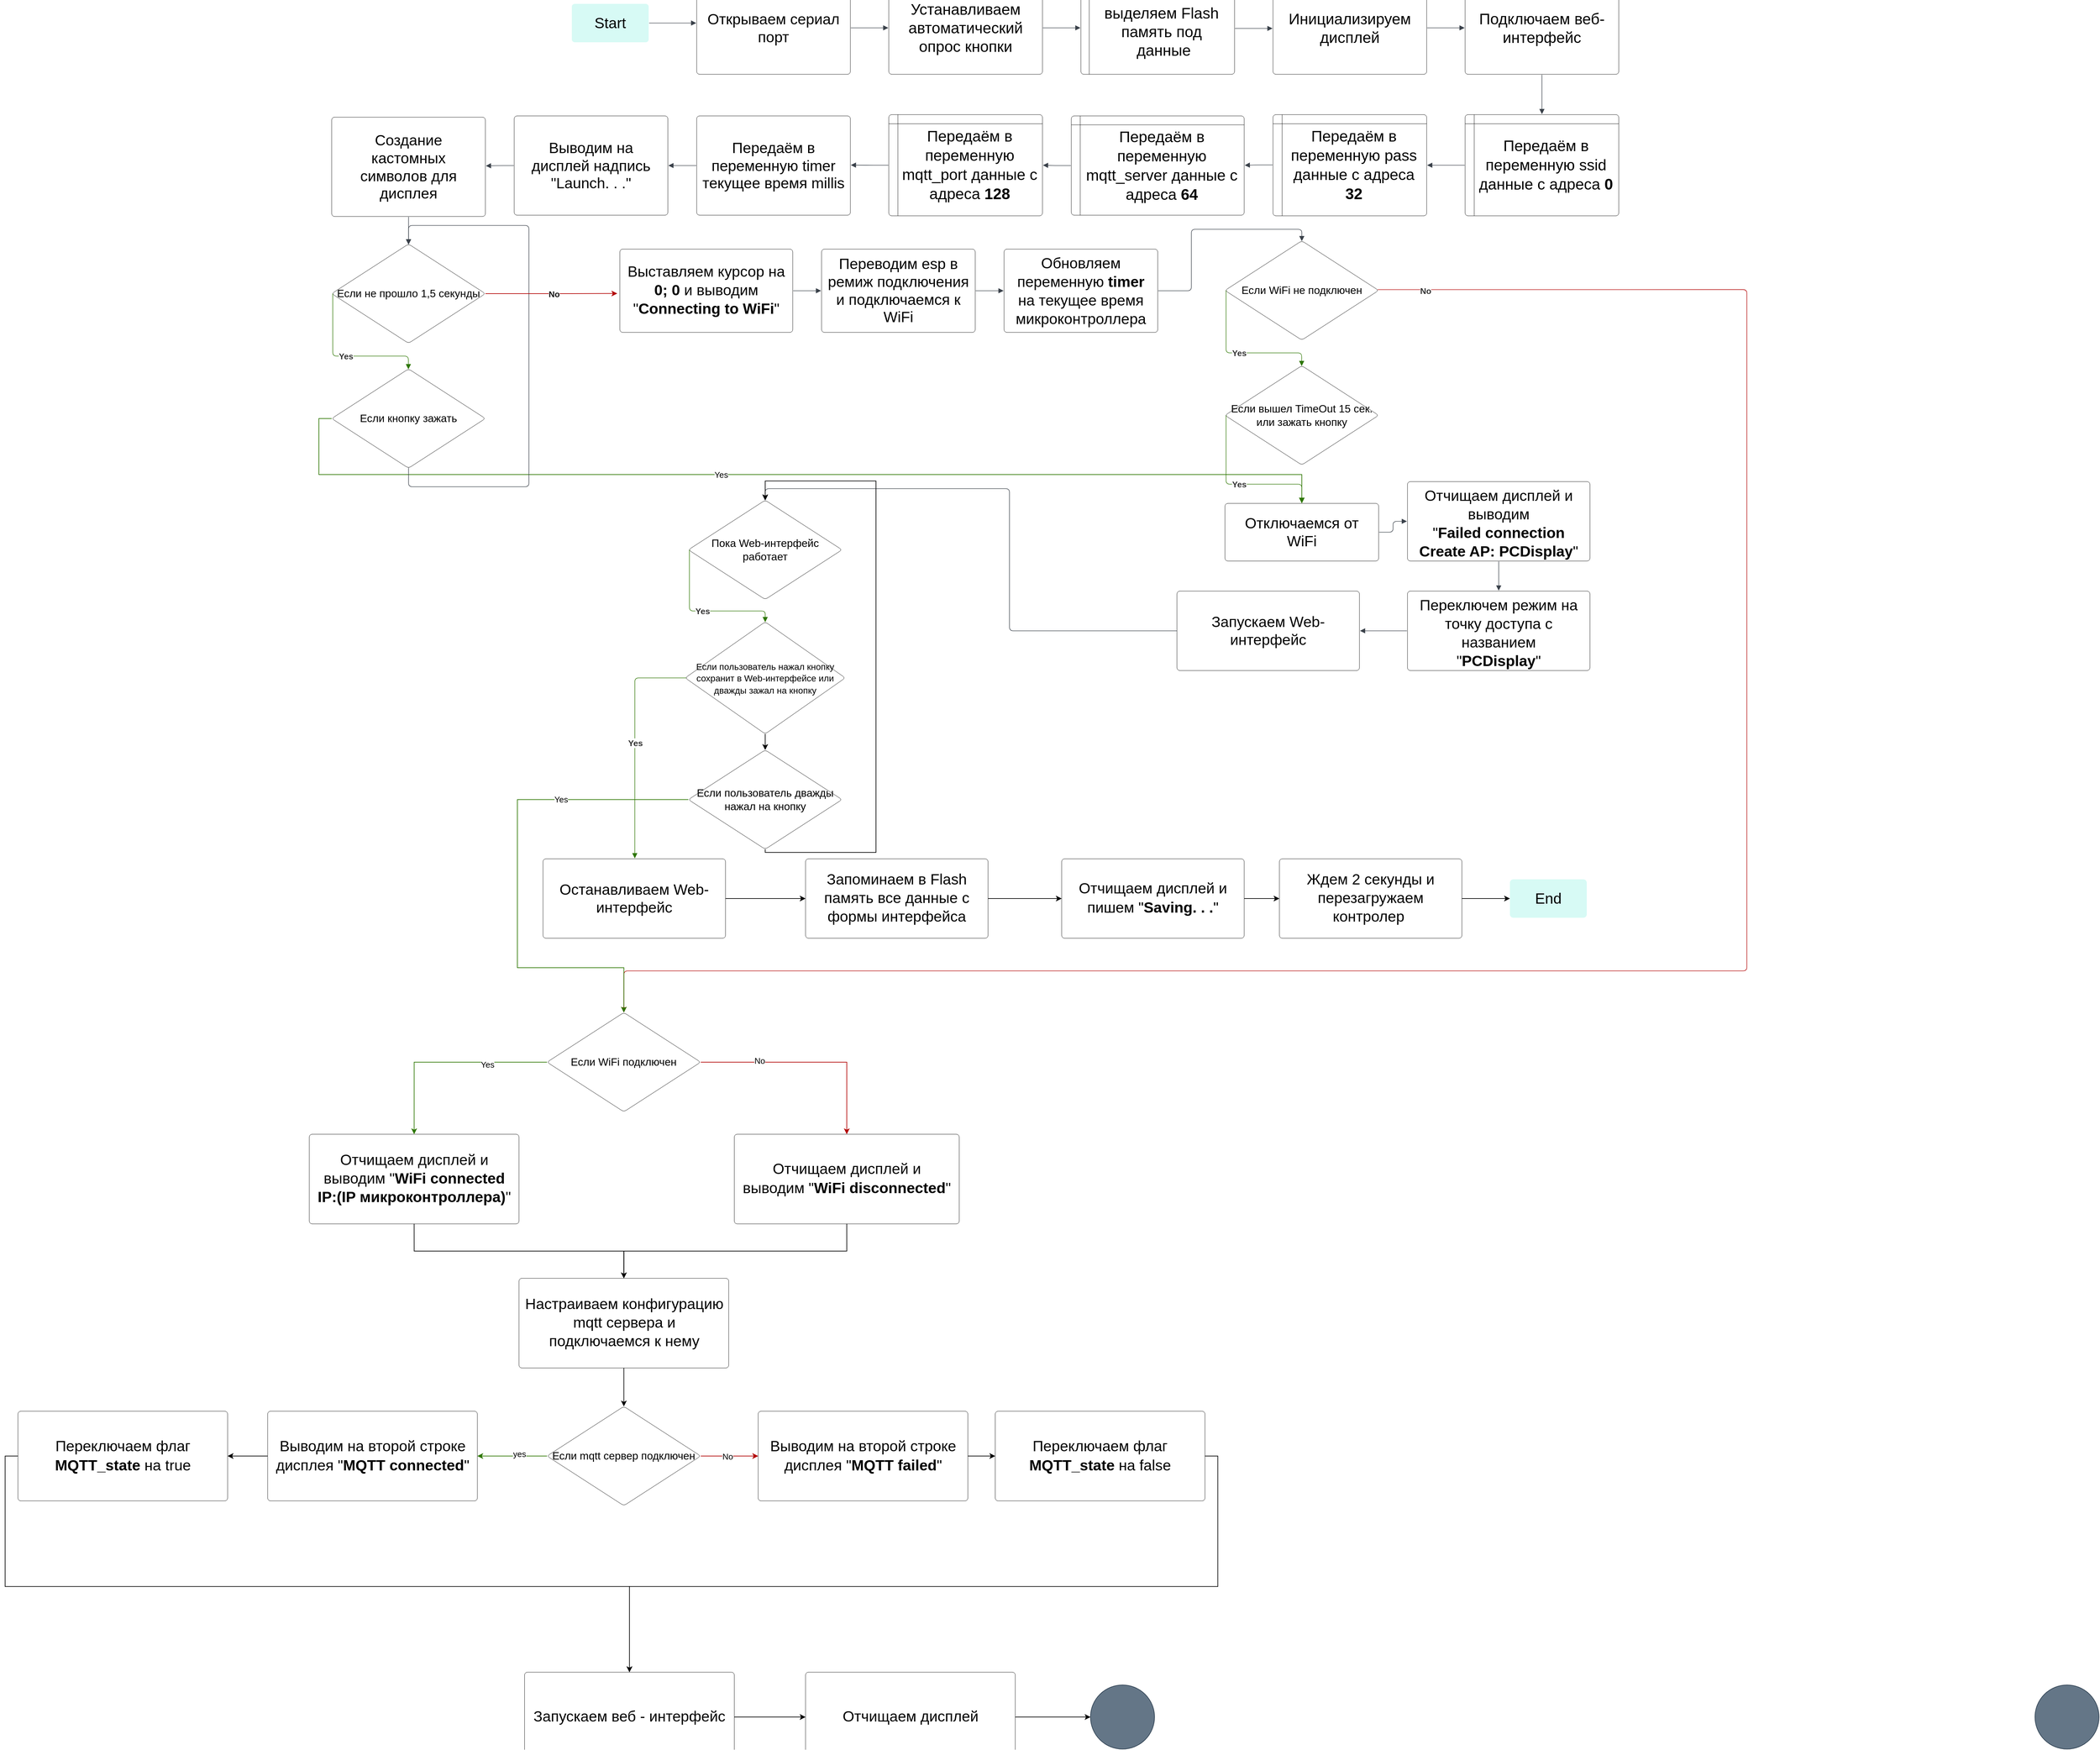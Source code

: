 <mxfile version="24.5.4" type="device">
  <diagram name="Страница — 1" id="MT_QKy6GOOPgPqeHeo9j">
    <mxGraphModel dx="5111" dy="4966" grid="1" gridSize="10" guides="1" tooltips="1" connect="1" arrows="1" fold="1" page="1" pageScale="1" pageWidth="2339" pageHeight="3300" math="0" shadow="0">
      <root>
        <mxCell id="0" />
        <mxCell id="1" parent="0" />
        <mxCell id="pV3P2RNTyMU5dQeBJUng-68" value="Start" style="html=1;overflow=block;blockSpacing=1;whiteSpace=wrap;fontSize=23.3;align=center;spacing=3.8;verticalAlign=middle;strokeColor=#unset;fillOpacity=100;rounded=1;absoluteArcSize=1;arcSize=9;fillColor=#d7faf5;strokeWidth=NaN;lucidId=huNK-i~51UBm;" parent="1" vertex="1">
          <mxGeometry x="-765" y="-3155" width="120" height="60" as="geometry" />
        </mxCell>
        <mxCell id="pV3P2RNTyMU5dQeBJUng-69" value=" Открываем сериал порт" style="html=1;overflow=block;blockSpacing=1;whiteSpace=wrap;fontSize=23.3;spacing=9;rounded=1;absoluteArcSize=1;arcSize=9;strokeWidth=NaN;lucidId=kvNKT_QAm0P7;" parent="1" vertex="1">
          <mxGeometry x="-570" y="-3190" width="240" height="145" as="geometry" />
        </mxCell>
        <mxCell id="pV3P2RNTyMU5dQeBJUng-70" value="" style="html=1;jettySize=18;whiteSpace=wrap;fontSize=13;strokeColor=#3a414a;strokeOpacity=100;strokeWidth=0.8;rounded=1;arcSize=12;edgeStyle=orthogonalEdgeStyle;startArrow=none;endArrow=block;endFill=1;exitX=1.003;exitY=0.5;exitPerimeter=0;entryX=-0.003;entryY=0.5;entryPerimeter=0;lucidId=YxNKXiV3yk3m;" parent="1" source="pV3P2RNTyMU5dQeBJUng-69" target="pV3P2RNTyMU5dQeBJUng-71" edge="1">
          <mxGeometry width="100" height="100" relative="1" as="geometry">
            <Array as="points" />
          </mxGeometry>
        </mxCell>
        <mxCell id="pV3P2RNTyMU5dQeBJUng-71" value="Устанавливаем автоматический опрос кнопки" style="html=1;overflow=block;blockSpacing=1;whiteSpace=wrap;fontSize=24;spacing=9;rounded=1;absoluteArcSize=1;arcSize=9;strokeWidth=NaN;lucidId=YxNKBu2S_IFn;" parent="1" vertex="1">
          <mxGeometry x="-270" y="-3190" width="240" height="145" as="geometry" />
        </mxCell>
        <mxCell id="pV3P2RNTyMU5dQeBJUng-72" value="выделяем Flash память под &amp;nbsp;данные" style="html=1;overflow=block;blockSpacing=1;whiteSpace=wrap;shape=internalStorage;dx=10;dy=10;fontSize=24;spacingLeft=12.8;spacingTop=12.8;spacing=3.8;rounded=1;absoluteArcSize=1;arcSize=9;strokeWidth=NaN;" parent="1" vertex="1">
          <mxGeometry x="30" y="-3190" width="240" height="145" as="geometry" />
        </mxCell>
        <mxCell id="pV3P2RNTyMU5dQeBJUng-73" value="Инициализируем дисплей" style="html=1;overflow=block;blockSpacing=1;whiteSpace=wrap;fontSize=24;spacing=9;rounded=1;absoluteArcSize=1;arcSize=9;strokeWidth=NaN;lucidId=HBNKn5bvjqHD;" parent="1" vertex="1">
          <mxGeometry x="330" y="-3190" width="240" height="145" as="geometry" />
        </mxCell>
        <mxCell id="pV3P2RNTyMU5dQeBJUng-74" value="" style="html=1;jettySize=18;whiteSpace=wrap;fontSize=13;strokeColor=#3a414a;strokeOpacity=100;strokeWidth=0.8;rounded=1;arcSize=12;edgeStyle=orthogonalEdgeStyle;startArrow=none;endArrow=block;endFill=1;exitX=1.003;exitY=0.506;exitPerimeter=0;entryX=-0.003;entryY=0.506;entryPerimeter=0;lucidId=QCNKYYWRzVwB;" parent="1" source="pV3P2RNTyMU5dQeBJUng-72" target="pV3P2RNTyMU5dQeBJUng-73" edge="1">
          <mxGeometry width="100" height="100" relative="1" as="geometry">
            <Array as="points" />
          </mxGeometry>
        </mxCell>
        <mxCell id="pV3P2RNTyMU5dQeBJUng-75" value="" style="html=1;jettySize=18;whiteSpace=wrap;fontSize=13;strokeColor=#3a414a;strokeOpacity=100;strokeWidth=0.8;rounded=1;arcSize=12;edgeStyle=orthogonalEdgeStyle;startArrow=none;endArrow=block;endFill=1;exitX=1.003;exitY=0.5;exitPerimeter=0;entryX=-0.003;entryY=0.5;entryPerimeter=0;lucidId=cDNKjXfKy2Uf;" parent="1" source="pV3P2RNTyMU5dQeBJUng-73" target="pV3P2RNTyMU5dQeBJUng-76" edge="1">
          <mxGeometry width="100" height="100" relative="1" as="geometry">
            <Array as="points" />
          </mxGeometry>
        </mxCell>
        <mxCell id="pV3P2RNTyMU5dQeBJUng-76" value="Подключаем веб-интерфейс" style="html=1;overflow=block;blockSpacing=1;whiteSpace=wrap;fontSize=24;spacing=9;rounded=1;absoluteArcSize=1;arcSize=9;strokeWidth=NaN;lucidId=cDNKdIMetGzl;" parent="1" vertex="1">
          <mxGeometry x="630" y="-3190" width="240" height="145" as="geometry" />
        </mxCell>
        <mxCell id="pV3P2RNTyMU5dQeBJUng-77" value="&lt;div style=&quot;display: flex; justify-content: center; text-align: center; align-items: baseline; font-size: 0; line-height: 1.25;margin-left: 12.8px;margin-top: 12.8px;margin-top: -2px;&quot;&gt;&lt;span&gt;&lt;span style=&quot;font-size:24px;&quot;&gt;&lt;span style=&quot;font-size:24px;&quot;&gt;Передаём в переменную ssid данные с адреса &lt;/span&gt;&lt;span style=&quot;font-size:24px;font-weight: bold;&quot;&gt;0&lt;/span&gt;&lt;/span&gt;&lt;/span&gt;&lt;/div&gt;" style="html=1;overflow=block;blockSpacing=1;whiteSpace=wrap;shape=internalStorage;dx=10;dy=10;fontSize=13;spacing=3.8;rounded=1;absoluteArcSize=1;arcSize=9;strokeWidth=NaN;" parent="1" vertex="1">
          <mxGeometry x="630" y="-2982" width="240" height="158" as="geometry" />
        </mxCell>
        <mxCell id="pV3P2RNTyMU5dQeBJUng-78" value="&lt;div style=&quot;display: flex; justify-content: center; text-align: center; align-items: baseline; font-size: 0; line-height: 1.25;margin-left: 12.8px;margin-top: 12.8px;margin-top: -2px;&quot;&gt;&lt;span&gt;&lt;span style=&quot;font-size:24px;&quot;&gt;&lt;span style=&quot;font-size:24px;&quot;&gt;Передаём в переменную pass данные с адреса &lt;/span&gt;&lt;span style=&quot;font-size:24px;font-weight: bold;&quot;&gt;32&lt;/span&gt;&lt;/span&gt;&lt;/span&gt;&lt;/div&gt;" style="html=1;overflow=block;blockSpacing=1;whiteSpace=wrap;shape=internalStorage;dx=10;dy=10;fontSize=13;spacing=3.8;rounded=1;absoluteArcSize=1;arcSize=9;strokeWidth=NaN;" parent="1" vertex="1">
          <mxGeometry x="330" y="-2982" width="240" height="158" as="geometry" />
        </mxCell>
        <mxCell id="pV3P2RNTyMU5dQeBJUng-79" value="&lt;div style=&quot;display: flex; justify-content: center; text-align: center; align-items: baseline; font-size: 0; line-height: 1.25;margin-left: 12.8px;margin-top: 12.8px;margin-top: -2px;&quot;&gt;&lt;span&gt;&lt;span style=&quot;font-size:24px;&quot;&gt;&lt;span style=&quot;font-size:24px;&quot;&gt;Передаём в переменную mqtt_server данные с адреса &lt;/span&gt;&lt;span style=&quot;font-size:24px;font-weight: bold;&quot;&gt;64&lt;/span&gt;&lt;/span&gt;&lt;/span&gt;&lt;/div&gt;" style="html=1;overflow=block;blockSpacing=1;whiteSpace=wrap;shape=internalStorage;dx=10;dy=10;fontSize=13;spacing=3.8;rounded=1;absoluteArcSize=1;arcSize=9;strokeWidth=NaN;" parent="1" vertex="1">
          <mxGeometry x="15" y="-2980" width="270" height="155" as="geometry" />
        </mxCell>
        <mxCell id="pV3P2RNTyMU5dQeBJUng-80" value="&lt;div style=&quot;display: flex; justify-content: center; text-align: center; align-items: baseline; font-size: 0; line-height: 1.25;margin-left: 12.8px;margin-top: 12.8px;margin-top: -2px;&quot;&gt;&lt;span&gt;&lt;span style=&quot;font-size:24px;&quot;&gt;&lt;span style=&quot;font-size:24px;&quot;&gt;Передаём в переменную mqtt_port данные с адреса &lt;/span&gt;&lt;span style=&quot;font-size:24px;font-weight: bold;&quot;&gt;128&lt;/span&gt;&lt;/span&gt;&lt;/span&gt;&lt;/div&gt;" style="html=1;overflow=block;blockSpacing=1;whiteSpace=wrap;shape=internalStorage;dx=10;dy=10;fontSize=13;spacing=3.8;rounded=1;absoluteArcSize=1;arcSize=9;strokeWidth=NaN;" parent="1" vertex="1">
          <mxGeometry x="-270" y="-2982" width="240" height="158" as="geometry" />
        </mxCell>
        <mxCell id="pV3P2RNTyMU5dQeBJUng-81" value="" style="html=1;jettySize=18;whiteSpace=wrap;fontSize=13;strokeColor=#3a414a;strokeOpacity=100;strokeWidth=0.8;rounded=1;arcSize=12;edgeStyle=orthogonalEdgeStyle;startArrow=none;endArrow=block;endFill=1;exitX=-0.003;exitY=0.5;exitPerimeter=0;entryX=1.003;entryY=0.5;entryPerimeter=0;lucidId=7LNKsAyk4kLz;" parent="1" source="pV3P2RNTyMU5dQeBJUng-77" target="pV3P2RNTyMU5dQeBJUng-78" edge="1">
          <mxGeometry width="100" height="100" relative="1" as="geometry">
            <Array as="points" />
          </mxGeometry>
        </mxCell>
        <mxCell id="pV3P2RNTyMU5dQeBJUng-82" value="" style="html=1;jettySize=18;whiteSpace=wrap;fontSize=13;strokeColor=#3a414a;strokeOpacity=100;strokeWidth=0.8;rounded=1;arcSize=12;edgeStyle=orthogonalEdgeStyle;startArrow=none;endArrow=block;endFill=1;exitX=-0.003;exitY=0.497;exitPerimeter=0;entryX=1.003;entryY=0.497;entryPerimeter=0;lucidId=_LNKdDTNUb7E;" parent="1" source="pV3P2RNTyMU5dQeBJUng-78" target="pV3P2RNTyMU5dQeBJUng-79" edge="1">
          <mxGeometry width="100" height="100" relative="1" as="geometry">
            <Array as="points" />
          </mxGeometry>
        </mxCell>
        <mxCell id="pV3P2RNTyMU5dQeBJUng-83" value="" style="html=1;jettySize=18;whiteSpace=wrap;fontSize=13;strokeColor=#3a414a;strokeOpacity=100;strokeWidth=0.8;rounded=1;arcSize=12;edgeStyle=orthogonalEdgeStyle;startArrow=none;endArrow=block;endFill=1;exitX=-0.003;exitY=0.5;exitPerimeter=0;entryX=1.003;entryY=0.5;entryPerimeter=0;lucidId=~LNKRGXyszqJ;" parent="1" source="pV3P2RNTyMU5dQeBJUng-79" target="pV3P2RNTyMU5dQeBJUng-80" edge="1">
          <mxGeometry width="100" height="100" relative="1" as="geometry">
            <Array as="points" />
          </mxGeometry>
        </mxCell>
        <mxCell id="pV3P2RNTyMU5dQeBJUng-84" value="" style="html=1;jettySize=18;whiteSpace=wrap;fontSize=13;strokeColor=#3a414a;strokeOpacity=100;strokeWidth=0.8;rounded=1;arcSize=12;edgeStyle=orthogonalEdgeStyle;startArrow=none;endArrow=block;endFill=1;exitX=0.5;exitY=1.005;exitPerimeter=0;entryX=0.5;entryY=-0.005;entryPerimeter=0;lucidId=cMNKakkFyH.c;" parent="1" source="pV3P2RNTyMU5dQeBJUng-76" target="pV3P2RNTyMU5dQeBJUng-77" edge="1">
          <mxGeometry width="100" height="100" relative="1" as="geometry">
            <Array as="points" />
          </mxGeometry>
        </mxCell>
        <mxCell id="pV3P2RNTyMU5dQeBJUng-85" value="Передаём в переменную timer текущее время millis" style="html=1;overflow=block;blockSpacing=1;whiteSpace=wrap;fontSize=23.3;spacing=9;rounded=1;absoluteArcSize=1;arcSize=9;strokeWidth=NaN;lucidId=BNNKINjm.YTU;" parent="1" vertex="1">
          <mxGeometry x="-570" y="-2980" width="240" height="155" as="geometry" />
        </mxCell>
        <mxCell id="pV3P2RNTyMU5dQeBJUng-86" value="" style="html=1;jettySize=18;whiteSpace=wrap;fontSize=13;strokeColor=#3a414a;strokeOpacity=100;strokeWidth=0.8;rounded=1;arcSize=12;edgeStyle=orthogonalEdgeStyle;startArrow=none;endArrow=block;endFill=1;exitX=1.006;exitY=0.5;exitPerimeter=0;entryX=-0.003;entryY=0.448;entryPerimeter=0;lucidId=fONKadDLbznk;" parent="1" source="pV3P2RNTyMU5dQeBJUng-68" target="pV3P2RNTyMU5dQeBJUng-69" edge="1">
          <mxGeometry width="100" height="100" relative="1" as="geometry">
            <Array as="points" />
          </mxGeometry>
        </mxCell>
        <mxCell id="pV3P2RNTyMU5dQeBJUng-87" value="" style="html=1;jettySize=18;whiteSpace=wrap;fontSize=13;strokeColor=#3a414a;strokeOpacity=100;strokeWidth=0.8;rounded=1;arcSize=12;edgeStyle=orthogonalEdgeStyle;startArrow=none;endArrow=block;endFill=1;exitX=1.003;exitY=0.5;exitPerimeter=0;entryX=-0.003;entryY=0.5;entryPerimeter=0;lucidId=jONK552K9mzH;" parent="1" source="pV3P2RNTyMU5dQeBJUng-71" target="pV3P2RNTyMU5dQeBJUng-72" edge="1">
          <mxGeometry width="100" height="100" relative="1" as="geometry">
            <Array as="points" />
          </mxGeometry>
        </mxCell>
        <mxCell id="pV3P2RNTyMU5dQeBJUng-88" value="" style="html=1;jettySize=18;whiteSpace=wrap;fontSize=13;strokeColor=#3a414a;strokeOpacity=100;strokeWidth=0.8;rounded=1;arcSize=12;edgeStyle=orthogonalEdgeStyle;startArrow=none;endArrow=block;endFill=1;exitX=-0.003;exitY=0.5;exitPerimeter=0;entryX=1.003;entryY=0.495;entryPerimeter=0;lucidId=oONKDoz1eu5l;" parent="1" source="pV3P2RNTyMU5dQeBJUng-80" target="pV3P2RNTyMU5dQeBJUng-85" edge="1">
          <mxGeometry width="100" height="100" relative="1" as="geometry">
            <Array as="points" />
          </mxGeometry>
        </mxCell>
        <mxCell id="pV3P2RNTyMU5dQeBJUng-89" value="Выводим на дисплей надпись &quot;Launch. . .&quot;" style="html=1;overflow=block;blockSpacing=1;whiteSpace=wrap;fontSize=23.3;spacing=9;rounded=1;absoluteArcSize=1;arcSize=9;strokeWidth=NaN;lucidId=cQNKb1h-4ARh;" parent="1" vertex="1">
          <mxGeometry x="-855" y="-2980" width="240" height="155" as="geometry" />
        </mxCell>
        <mxCell id="pV3P2RNTyMU5dQeBJUng-90" value="Создание кастомных символов для дисплея" style="html=1;overflow=block;blockSpacing=1;whiteSpace=wrap;fontSize=23.3;spacing=9;rounded=1;absoluteArcSize=1;arcSize=9;strokeWidth=NaN;lucidId=8RNKm5_nbcWO;" parent="1" vertex="1">
          <mxGeometry x="-1140" y="-2978" width="240" height="155" as="geometry" />
        </mxCell>
        <mxCell id="pV3P2RNTyMU5dQeBJUng-91" value="Если не прошло 1,5 секунды" style="html=1;overflow=block;blockSpacing=1;whiteSpace=wrap;rhombus;fontSize=16.7;spacing=3.8;rounded=1;absoluteArcSize=1;arcSize=9;strokeWidth=NaN;lucidId=8TNKSBAZ_OIS;" parent="1" vertex="1">
          <mxGeometry x="-1140" y="-2780" width="240" height="155" as="geometry" />
        </mxCell>
        <mxCell id="pV3P2RNTyMU5dQeBJUng-92" value="" style="html=1;jettySize=18;whiteSpace=wrap;fontSize=13;strokeColor=#3a414a;strokeOpacity=100;strokeWidth=0.8;rounded=1;arcSize=12;edgeStyle=orthogonalEdgeStyle;startArrow=none;endArrow=block;endFill=1;exitX=-0.003;exitY=0.5;exitPerimeter=0;entryX=1.003;entryY=0.5;entryPerimeter=0;lucidId=ZWNKgrqy~i69;" parent="1" source="pV3P2RNTyMU5dQeBJUng-85" target="pV3P2RNTyMU5dQeBJUng-89" edge="1">
          <mxGeometry width="100" height="100" relative="1" as="geometry">
            <Array as="points" />
          </mxGeometry>
        </mxCell>
        <mxCell id="pV3P2RNTyMU5dQeBJUng-93" value="" style="html=1;jettySize=18;whiteSpace=wrap;fontSize=13;strokeColor=#3a414a;strokeOpacity=100;strokeWidth=0.8;rounded=1;arcSize=12;edgeStyle=orthogonalEdgeStyle;startArrow=none;endArrow=block;endFill=1;exitX=-0.003;exitY=0.5;exitPerimeter=0;entryX=1.003;entryY=0.49;entryPerimeter=0;lucidId=lXNKo3hbGXgI;" parent="1" source="pV3P2RNTyMU5dQeBJUng-89" target="pV3P2RNTyMU5dQeBJUng-90" edge="1">
          <mxGeometry width="100" height="100" relative="1" as="geometry">
            <Array as="points" />
          </mxGeometry>
        </mxCell>
        <mxCell id="pV3P2RNTyMU5dQeBJUng-94" value="" style="html=1;jettySize=18;whiteSpace=wrap;fontSize=13;strokeColor=#3a414a;strokeOpacity=100;strokeWidth=0.8;rounded=1;arcSize=12;edgeStyle=orthogonalEdgeStyle;startArrow=none;endArrow=block;endFill=1;exitX=0.5;exitY=1.005;exitPerimeter=0;lucidId=yYNKBY23~lxa;" parent="1" source="pV3P2RNTyMU5dQeBJUng-90" edge="1">
          <mxGeometry width="100" height="100" relative="1" as="geometry">
            <Array as="points" />
            <mxPoint x="-1020" y="-2779" as="targetPoint" />
          </mxGeometry>
        </mxCell>
        <mxCell id="pV3P2RNTyMU5dQeBJUng-144" style="edgeStyle=orthogonalEdgeStyle;rounded=0;orthogonalLoop=1;jettySize=auto;html=1;exitX=0;exitY=0.5;exitDx=0;exitDy=0;entryX=0.5;entryY=0;entryDx=0;entryDy=0;fontFamily=Helvetica;fontSize=23.3;fontColor=default;fillColor=#60a917;strokeColor=#2D7600;fontStyle=1" parent="1" source="pV3P2RNTyMU5dQeBJUng-95" target="pV3P2RNTyMU5dQeBJUng-116" edge="1">
          <mxGeometry relative="1" as="geometry">
            <Array as="points">
              <mxPoint x="-1160" y="-2507" />
              <mxPoint x="-1160" y="-2420" />
              <mxPoint x="375" y="-2420" />
            </Array>
          </mxGeometry>
        </mxCell>
        <mxCell id="pV3P2RNTyMU5dQeBJUng-145" value="Yes" style="edgeLabel;html=1;align=center;verticalAlign=middle;resizable=0;points=[];rounded=1;strokeColor=#unset;strokeWidth=NaN;spacing=3.8;arcSize=9;fontFamily=Helvetica;fontSize=13;fontColor=default;fillColor=#d7faf5;" parent="pV3P2RNTyMU5dQeBJUng-144" vertex="1" connectable="0">
          <mxGeometry x="-0.129" y="-8" relative="1" as="geometry">
            <mxPoint y="-8" as="offset" />
          </mxGeometry>
        </mxCell>
        <mxCell id="pV3P2RNTyMU5dQeBJUng-95" value="Если кнопку зажать" style="html=1;overflow=block;blockSpacing=1;whiteSpace=wrap;rhombus;fontSize=16.7;spacing=3.8;rounded=1;absoluteArcSize=1;arcSize=9;strokeWidth=NaN;lucidId=xZNKtUaJ_DuR;" parent="1" vertex="1">
          <mxGeometry x="-1140" y="-2585" width="240" height="155" as="geometry" />
        </mxCell>
        <mxCell id="pV3P2RNTyMU5dQeBJUng-96" value="" style="html=1;jettySize=18;whiteSpace=wrap;fontSize=13.3;fontColor=#333333;fontStyle=1;strokeColor=#2D7600;strokeOpacity=100;strokeWidth=0.8;rounded=1;arcSize=12;edgeStyle=orthogonalEdgeStyle;startArrow=none;endArrow=block;endFill=1;exitX=0.007;exitY=0.5;exitPerimeter=0;entryX=0.499;entryY=0.004;entryPerimeter=0;lucidId=0ZNKptolUiwc;fillColor=#60a917;" parent="1" source="pV3P2RNTyMU5dQeBJUng-91" target="pV3P2RNTyMU5dQeBJUng-95" edge="1">
          <mxGeometry width="100" height="100" relative="1" as="geometry">
            <Array as="points" />
          </mxGeometry>
        </mxCell>
        <mxCell id="pV3P2RNTyMU5dQeBJUng-97" value="Yes" style="text;html=1;resizable=0;labelBackgroundColor=default;align=center;verticalAlign=middle;fontStyle=1;fontColor=#333333;fontSize=13;" parent="pV3P2RNTyMU5dQeBJUng-96" vertex="1">
          <mxGeometry relative="1" as="geometry" />
        </mxCell>
        <mxCell id="pV3P2RNTyMU5dQeBJUng-100" value="" style="html=1;jettySize=18;whiteSpace=wrap;fontSize=13.3;fontColor=#333333;fontStyle=1;strokeColor=#3a414a;strokeOpacity=100;strokeWidth=0.8;rounded=1;arcSize=12;edgeStyle=orthogonalEdgeStyle;startArrow=none;endArrow=block;endFill=1;exitX=0.5;exitY=0.996;exitPerimeter=0;entryX=0.5;entryY=0.004;entryPerimeter=0;lucidId=~hOKzVEj1Z~V;" parent="1" source="pV3P2RNTyMU5dQeBJUng-95" target="pV3P2RNTyMU5dQeBJUng-91" edge="1">
          <mxGeometry width="100" height="100" relative="1" as="geometry">
            <Array as="points">
              <mxPoint x="-1020" y="-2401" />
              <mxPoint x="-832" y="-2401" />
              <mxPoint x="-832" y="-2809" />
              <mxPoint x="-1020" y="-2809" />
            </Array>
          </mxGeometry>
        </mxCell>
        <mxCell id="pV3P2RNTyMU5dQeBJUng-102" value="&lt;div style=&quot;display: flex; justify-content: center; text-align: center; align-items: baseline; font-size: 0; line-height: 1.25;margin-top: -2px;&quot;&gt;&lt;span&gt;&lt;span style=&quot;font-size:23.3px;&quot;&gt;&lt;span style=&quot;font-size:23.3px;&quot;&gt;Выставляем курсор на &lt;/span&gt;&lt;span style=&quot;font-size:23.3px;font-weight: bold;&quot;&gt;0; 0 &lt;/span&gt;&lt;span style=&quot;font-size:23.3px;&quot;&gt;и выводим &quot;&lt;/span&gt;&lt;span style=&quot;font-size:23.3px;font-weight: bold;&quot;&gt;Connecting to WiFi&lt;/span&gt;&lt;span style=&quot;font-size:23.3px;&quot;&gt;&quot;&lt;/span&gt;&lt;/span&gt;&lt;/span&gt;&lt;/div&gt;" style="html=1;overflow=block;blockSpacing=1;whiteSpace=wrap;fontSize=13;spacing=9;rounded=1;absoluteArcSize=1;arcSize=9;strokeWidth=NaN;lucidId=ojOKy3f9wQCu;" parent="1" vertex="1">
          <mxGeometry x="-690" y="-2772" width="270" height="130" as="geometry" />
        </mxCell>
        <mxCell id="pV3P2RNTyMU5dQeBJUng-105" value="Переводим esp в ремиж подключения и подключаемся к WiFi" style="html=1;overflow=block;blockSpacing=1;whiteSpace=wrap;fontSize=23.3;spacing=9;rounded=1;absoluteArcSize=1;arcSize=9;strokeWidth=NaN;lucidId=emOKF.ThHgSQ;" parent="1" vertex="1">
          <mxGeometry x="-375" y="-2772" width="240" height="130" as="geometry" />
        </mxCell>
        <mxCell id="pV3P2RNTyMU5dQeBJUng-106" value="" style="html=1;jettySize=18;whiteSpace=wrap;fontSize=13;strokeColor=#3a414a;strokeOpacity=100;strokeWidth=0.8;rounded=1;arcSize=12;edgeStyle=orthogonalEdgeStyle;startArrow=none;endArrow=block;endFill=1;exitX=1.003;exitY=0.5;exitPerimeter=0;entryX=-0.003;entryY=0.5;entryPerimeter=0;lucidId=wnOKi3Yc50Jw;" parent="1" source="pV3P2RNTyMU5dQeBJUng-102" target="pV3P2RNTyMU5dQeBJUng-105" edge="1">
          <mxGeometry width="100" height="100" relative="1" as="geometry">
            <Array as="points" />
          </mxGeometry>
        </mxCell>
        <mxCell id="pV3P2RNTyMU5dQeBJUng-107" value="&lt;div style=&quot;display: flex; justify-content: center; text-align: center; align-items: baseline; font-size: 0; line-height: 1.25;margin-top: -2px;&quot;&gt;&lt;span&gt;&lt;span style=&quot;font-size:23.3px;&quot;&gt;&lt;span style=&quot;font-size:23.3px;&quot;&gt;Обновляем переменную &lt;/span&gt;&lt;span style=&quot;font-size:23.3px;font-weight: bold;&quot;&gt;timer &lt;/span&gt;&lt;span style=&quot;font-size:23.3px;&quot;&gt;на текущее время микроконтроллера&lt;/span&gt;&lt;/span&gt;&lt;/span&gt;&lt;/div&gt;" style="html=1;overflow=block;blockSpacing=1;whiteSpace=wrap;fontSize=13;spacing=9;rounded=1;absoluteArcSize=1;arcSize=9;strokeWidth=NaN;lucidId=1nOKLTDAAxma;" parent="1" vertex="1">
          <mxGeometry x="-90" y="-2772" width="240" height="130" as="geometry" />
        </mxCell>
        <mxCell id="pV3P2RNTyMU5dQeBJUng-108" value="" style="html=1;jettySize=18;whiteSpace=wrap;fontSize=13;strokeColor=#3a414a;strokeOpacity=100;strokeWidth=0.8;rounded=1;arcSize=12;edgeStyle=orthogonalEdgeStyle;startArrow=none;endArrow=block;endFill=1;exitX=1.003;exitY=0.5;exitPerimeter=0;entryX=-0.003;entryY=0.5;entryPerimeter=0;lucidId=3oOKz5D9rb5C;" parent="1" source="pV3P2RNTyMU5dQeBJUng-105" target="pV3P2RNTyMU5dQeBJUng-107" edge="1">
          <mxGeometry width="100" height="100" relative="1" as="geometry">
            <Array as="points" />
          </mxGeometry>
        </mxCell>
        <mxCell id="pV3P2RNTyMU5dQeBJUng-109" value="Если WiFi не подключен" style="html=1;overflow=block;blockSpacing=1;whiteSpace=wrap;rhombus;fontSize=16.7;spacing=3.8;rounded=1;absoluteArcSize=1;arcSize=9;strokeWidth=NaN;lucidId=_oOKDy8q7pu4;" parent="1" vertex="1">
          <mxGeometry x="255" y="-2785" width="240" height="155" as="geometry" />
        </mxCell>
        <mxCell id="pV3P2RNTyMU5dQeBJUng-110" value="" style="html=1;jettySize=18;whiteSpace=wrap;fontSize=13;strokeColor=#3a414a;strokeOpacity=100;strokeWidth=0.8;rounded=1;arcSize=12;edgeStyle=orthogonalEdgeStyle;startArrow=none;endArrow=block;endFill=1;exitX=1.003;exitY=0.5;exitPerimeter=0;entryX=0.5;entryY=0.004;entryPerimeter=0;lucidId=ppOK~Jo3MTBD;" parent="1" source="pV3P2RNTyMU5dQeBJUng-107" target="pV3P2RNTyMU5dQeBJUng-109" edge="1">
          <mxGeometry width="100" height="100" relative="1" as="geometry">
            <Array as="points" />
          </mxGeometry>
        </mxCell>
        <mxCell id="pV3P2RNTyMU5dQeBJUng-111" value="Если вышел TimeOut 15 сек. или зажать кнопку " style="html=1;overflow=block;blockSpacing=1;whiteSpace=wrap;rhombus;fontSize=16.7;spacing=3.8;rounded=1;absoluteArcSize=1;arcSize=9;strokeWidth=NaN;lucidId=6pOKf0QuYKBA;" parent="1" vertex="1">
          <mxGeometry x="255" y="-2590" width="240" height="155" as="geometry" />
        </mxCell>
        <mxCell id="pV3P2RNTyMU5dQeBJUng-112" value="" style="html=1;jettySize=18;whiteSpace=wrap;fontSize=13.3;fontColor=#333333;fontStyle=1;strokeColor=#2D7600;strokeOpacity=100;strokeWidth=0.8;rounded=1;arcSize=12;edgeStyle=orthogonalEdgeStyle;startArrow=none;endArrow=block;endFill=1;exitX=0.007;exitY=0.5;exitPerimeter=0;entryX=0.499;entryY=0.004;entryPerimeter=0;lucidId=pqOKU5gI8-28;fillColor=#60a917;" parent="1" source="pV3P2RNTyMU5dQeBJUng-109" target="pV3P2RNTyMU5dQeBJUng-111" edge="1">
          <mxGeometry width="100" height="100" relative="1" as="geometry">
            <Array as="points" />
          </mxGeometry>
        </mxCell>
        <mxCell id="pV3P2RNTyMU5dQeBJUng-113" value="Yes" style="text;html=1;resizable=0;labelBackgroundColor=default;align=center;verticalAlign=middle;fontStyle=1;fontColor=#333333;fontSize=13;" parent="pV3P2RNTyMU5dQeBJUng-112" vertex="1">
          <mxGeometry relative="1" as="geometry" />
        </mxCell>
        <mxCell id="pV3P2RNTyMU5dQeBJUng-114" value="" style="html=1;jettySize=18;whiteSpace=wrap;fontSize=13.3;fontColor=#333333;fontStyle=1;strokeColor=#B20000;strokeOpacity=100;strokeWidth=0.8;rounded=1;arcSize=12;edgeStyle=orthogonalEdgeStyle;startArrow=none;endArrow=block;endFill=1;exitX=0.993;exitY=0.5;exitPerimeter=0;lucidId=GqOKzh7EgJBH;fillColor=#e51400;entryX=0.5;entryY=0;entryDx=0;entryDy=0;" parent="1" target="C9ka2wE4FZqFicosQLE0-1" edge="1">
          <mxGeometry width="100" height="100" relative="1" as="geometry">
            <Array as="points">
              <mxPoint x="1070" y="-2709" />
              <mxPoint x="1070" y="-1645" />
              <mxPoint x="-684" y="-1645" />
            </Array>
            <mxPoint x="640" y="-2709" as="targetPoint" />
            <mxPoint x="493.32" y="-2708.76" as="sourcePoint" />
          </mxGeometry>
        </mxCell>
        <mxCell id="pV3P2RNTyMU5dQeBJUng-115" value="No" style="text;html=1;resizable=0;labelBackgroundColor=default;align=center;verticalAlign=middle;fontStyle=1;fontColor=#333333;fontSize=13;" parent="pV3P2RNTyMU5dQeBJUng-114" vertex="1">
          <mxGeometry relative="1" as="geometry">
            <mxPoint x="-413" y="-1062" as="offset" />
          </mxGeometry>
        </mxCell>
        <mxCell id="pV3P2RNTyMU5dQeBJUng-116" value="Отключаемся от WiFi " style="html=1;overflow=block;blockSpacing=1;whiteSpace=wrap;fontSize=23.3;spacing=9;rounded=1;absoluteArcSize=1;arcSize=9;strokeWidth=NaN;lucidId=FrOKCYGJqRCP;" parent="1" vertex="1">
          <mxGeometry x="255" y="-2375" width="240" height="90" as="geometry" />
        </mxCell>
        <mxCell id="pV3P2RNTyMU5dQeBJUng-117" value="" style="html=1;jettySize=18;whiteSpace=wrap;fontSize=13.3;fontColor=#333333;fontStyle=1;strokeColor=#2D7600;strokeOpacity=100;strokeWidth=0.8;rounded=1;arcSize=12;edgeStyle=orthogonalEdgeStyle;startArrow=none;endArrow=block;endFill=1;exitX=0.007;exitY=0.5;exitPerimeter=0;entryX=0.5;entryY=-0.008;entryPerimeter=0;lucidId=_rOK_1ZisDma;fillColor=#60a917;" parent="1" source="pV3P2RNTyMU5dQeBJUng-111" target="pV3P2RNTyMU5dQeBJUng-116" edge="1">
          <mxGeometry width="100" height="100" relative="1" as="geometry">
            <Array as="points" />
          </mxGeometry>
        </mxCell>
        <mxCell id="pV3P2RNTyMU5dQeBJUng-118" value="Yes" style="text;html=1;resizable=0;labelBackgroundColor=default;align=center;verticalAlign=middle;fontStyle=1;fontColor=#333333;fontSize=13;" parent="pV3P2RNTyMU5dQeBJUng-117" vertex="1">
          <mxGeometry relative="1" as="geometry" />
        </mxCell>
        <mxCell id="pV3P2RNTyMU5dQeBJUng-119" value="&lt;div style=&quot;display: flex; justify-content: center; text-align: center; align-items: baseline; font-size: 0; line-height: 1.25;margin-top: -2px;&quot;&gt;&lt;span&gt;&lt;span style=&quot;font-size:23.3px;&quot;&gt;&lt;span style=&quot;font-size:23.3px;&quot;&gt;Отчищаем дисплей и выводим  &#xa;&quot;&lt;/span&gt;&lt;span style=&quot;font-size:23.3px;font-weight: bold;&quot;&gt;Failed connection&#xa;Create AP: PCDisplay&lt;/span&gt;&lt;span style=&quot;font-size:23.3px;&quot;&gt;&quot;&lt;/span&gt; &lt;/span&gt;&lt;/span&gt;&lt;/div&gt;" style="html=1;overflow=block;blockSpacing=1;whiteSpace=wrap;fontSize=13;spacing=9;rounded=1;absoluteArcSize=1;arcSize=9;strokeWidth=NaN;lucidId=gsOKrpe9bpik;" parent="1" vertex="1">
          <mxGeometry x="540" y="-2409" width="285" height="124" as="geometry" />
        </mxCell>
        <mxCell id="pV3P2RNTyMU5dQeBJUng-120" value="" style="html=1;jettySize=18;whiteSpace=wrap;fontSize=13;strokeColor=#3a414a;strokeOpacity=100;strokeWidth=0.8;rounded=1;arcSize=12;edgeStyle=orthogonalEdgeStyle;startArrow=none;endArrow=block;endFill=1;exitX=1.003;exitY=0.5;exitPerimeter=0;entryX=-0.003;entryY=0.5;entryPerimeter=0;lucidId=OuOKridXEsW-;" parent="1" source="pV3P2RNTyMU5dQeBJUng-116" target="pV3P2RNTyMU5dQeBJUng-119" edge="1">
          <mxGeometry width="100" height="100" relative="1" as="geometry">
            <Array as="points" />
          </mxGeometry>
        </mxCell>
        <mxCell id="pV3P2RNTyMU5dQeBJUng-121" value="&lt;div style=&quot;display: flex; justify-content: center; text-align: center; align-items: baseline; font-size: 0; line-height: 1.25;margin-top: -2px;&quot;&gt;&lt;span&gt;&lt;span style=&quot;font-size:23.3px;&quot;&gt;&lt;span style=&quot;font-size:23.3px;&quot;&gt;Переключем режим на точку доступа с названием &#xa;&lt;/span&gt;&lt;span style=&quot;font-size:23.3px;&quot;&gt;&quot;&lt;/span&gt;&lt;span style=&quot;font-size:23.3px;font-weight: bold;&quot;&gt;PCDisplay&lt;/span&gt;&lt;span style=&quot;font-size:23.3px;&quot;&gt;&quot;&lt;/span&gt;&lt;/span&gt;&lt;/span&gt;&lt;/div&gt;" style="html=1;overflow=block;blockSpacing=1;whiteSpace=wrap;fontSize=13;spacing=9;rounded=1;absoluteArcSize=1;arcSize=9;strokeWidth=NaN;lucidId=yvOK36S66gIf;" parent="1" vertex="1">
          <mxGeometry x="540" y="-2238" width="285" height="124" as="geometry" />
        </mxCell>
        <mxCell id="pV3P2RNTyMU5dQeBJUng-122" value="Запускаем Web-интерфейс" style="html=1;overflow=block;blockSpacing=1;whiteSpace=wrap;fontSize=23.3;spacing=9;rounded=1;absoluteArcSize=1;arcSize=9;strokeWidth=NaN;lucidId=vxOKmK.OKwFu;" parent="1" vertex="1">
          <mxGeometry x="180" y="-2238" width="285" height="124" as="geometry" />
        </mxCell>
        <mxCell id="pV3P2RNTyMU5dQeBJUng-123" value="" style="html=1;jettySize=18;whiteSpace=wrap;fontSize=13;strokeColor=#3a414a;strokeOpacity=100;strokeWidth=0.8;rounded=1;arcSize=12;edgeStyle=orthogonalEdgeStyle;startArrow=none;endArrow=block;endFill=1;exitX=0.5;exitY=1.006;exitPerimeter=0;entryX=0.5;entryY=-0.006;entryPerimeter=0;lucidId=_xOKYmqk7-CQ;" parent="1" source="pV3P2RNTyMU5dQeBJUng-119" target="pV3P2RNTyMU5dQeBJUng-121" edge="1">
          <mxGeometry width="100" height="100" relative="1" as="geometry">
            <Array as="points" />
          </mxGeometry>
        </mxCell>
        <mxCell id="pV3P2RNTyMU5dQeBJUng-124" value="" style="html=1;jettySize=18;whiteSpace=wrap;fontSize=13;strokeColor=#3a414a;strokeOpacity=100;strokeWidth=0.8;rounded=1;arcSize=12;edgeStyle=orthogonalEdgeStyle;startArrow=none;endArrow=block;endFill=1;exitX=-0.003;exitY=0.5;exitPerimeter=0;entryX=1.003;entryY=0.5;entryPerimeter=0;lucidId=gyOKsRrekQX8;" parent="1" source="pV3P2RNTyMU5dQeBJUng-121" target="pV3P2RNTyMU5dQeBJUng-122" edge="1">
          <mxGeometry width="100" height="100" relative="1" as="geometry">
            <Array as="points" />
          </mxGeometry>
        </mxCell>
        <mxCell id="pV3P2RNTyMU5dQeBJUng-125" value="Пока Web-интерфейс работает" style="html=1;overflow=block;blockSpacing=1;whiteSpace=wrap;rhombus;fontSize=16.7;spacing=3.8;rounded=1;absoluteArcSize=1;arcSize=9;strokeWidth=NaN;lucidId=pyOKV8A090Yz;" parent="1" vertex="1">
          <mxGeometry x="-583" y="-2380" width="240" height="155" as="geometry" />
        </mxCell>
        <mxCell id="pV3P2RNTyMU5dQeBJUng-126" value="" style="html=1;jettySize=18;whiteSpace=wrap;fontSize=13;strokeColor=#3a414a;strokeOpacity=100;strokeWidth=0.8;rounded=1;arcSize=12;edgeStyle=orthogonalEdgeStyle;startArrow=none;endArrow=block;endFill=1;entryX=0.5;entryY=0.004;entryPerimeter=0;lucidId=ZyOKIaDcBDFl;exitX=0;exitY=0.5;exitDx=0;exitDy=0;" parent="1" source="pV3P2RNTyMU5dQeBJUng-122" target="pV3P2RNTyMU5dQeBJUng-125" edge="1">
          <mxGeometry width="100" height="100" relative="1" as="geometry">
            <Array as="points" />
            <mxPoint x="100" y="-2175" as="sourcePoint" />
          </mxGeometry>
        </mxCell>
        <mxCell id="hEU26JRjIcSXbyBSXfCm-2" style="edgeStyle=orthogonalEdgeStyle;rounded=0;orthogonalLoop=1;jettySize=auto;html=1;exitX=0.5;exitY=1;exitDx=0;exitDy=0;" parent="1" source="pV3P2RNTyMU5dQeBJUng-127" target="hEU26JRjIcSXbyBSXfCm-1" edge="1">
          <mxGeometry relative="1" as="geometry" />
        </mxCell>
        <mxCell id="pV3P2RNTyMU5dQeBJUng-127" value="&lt;p style=&quot;line-height: 110%;&quot;&gt;&lt;span style=&quot;font-size: 14px; background-color: initial;&quot;&gt;Если пользователь нажал кнопку сохранит в Web-интерфейсе или дважды зажал на кнопку&lt;/span&gt;&lt;/p&gt;" style="html=1;overflow=block;blockSpacing=1;whiteSpace=wrap;rhombus;fontSize=16.7;spacing=3.8;rounded=1;absoluteArcSize=1;arcSize=9;strokeWidth=NaN;lucidId=_yOKg5pSIp7Z;align=center;" parent="1" vertex="1">
          <mxGeometry x="-588" y="-2190" width="250" height="175" as="geometry" />
        </mxCell>
        <mxCell id="pV3P2RNTyMU5dQeBJUng-128" value="" style="html=1;jettySize=18;whiteSpace=wrap;fontSize=13.3;fontColor=#333333;fontStyle=1;strokeColor=#2D7600;strokeOpacity=100;strokeWidth=0.8;rounded=1;arcSize=12;edgeStyle=orthogonalEdgeStyle;startArrow=none;endArrow=block;endFill=1;exitX=0.007;exitY=0.5;exitPerimeter=0;entryX=0.5;entryY=0.003;entryPerimeter=0;lucidId=uAOKg2B3TEy~;fillColor=#60a917;" parent="1" source="pV3P2RNTyMU5dQeBJUng-125" target="pV3P2RNTyMU5dQeBJUng-127" edge="1">
          <mxGeometry width="100" height="100" relative="1" as="geometry">
            <Array as="points" />
          </mxGeometry>
        </mxCell>
        <mxCell id="pV3P2RNTyMU5dQeBJUng-129" value="Yes" style="text;html=1;resizable=0;labelBackgroundColor=default;align=center;verticalAlign=middle;fontStyle=1;fontColor=#333333;fontSize=13.3;" parent="pV3P2RNTyMU5dQeBJUng-128" vertex="1">
          <mxGeometry relative="1" as="geometry" />
        </mxCell>
        <mxCell id="2pupK0KPhIwJS3LGa6dF-2" style="edgeStyle=orthogonalEdgeStyle;rounded=0;orthogonalLoop=1;jettySize=auto;html=1;exitX=1;exitY=0.5;exitDx=0;exitDy=0;entryX=0;entryY=0.5;entryDx=0;entryDy=0;" parent="1" source="pV3P2RNTyMU5dQeBJUng-130" target="2pupK0KPhIwJS3LGa6dF-1" edge="1">
          <mxGeometry relative="1" as="geometry" />
        </mxCell>
        <mxCell id="pV3P2RNTyMU5dQeBJUng-130" value="Останавливаем Web-интерфейс" style="html=1;overflow=block;blockSpacing=1;whiteSpace=wrap;fontSize=23.3;spacing=9;rounded=1;absoluteArcSize=1;arcSize=9;strokeWidth=NaN;lucidId=qBOK3L3J~DRM;" parent="1" vertex="1">
          <mxGeometry x="-810" y="-1820" width="285" height="124" as="geometry" />
        </mxCell>
        <mxCell id="pV3P2RNTyMU5dQeBJUng-131" value="" style="html=1;jettySize=18;whiteSpace=wrap;fontSize=13.3;fontColor=#333333;fontStyle=1;strokeColor=#2D7600;strokeOpacity=100;strokeWidth=0.8;rounded=1;arcSize=12;edgeStyle=orthogonalEdgeStyle;startArrow=none;endArrow=block;endFill=1;exitX=0.006;exitY=0.5;exitPerimeter=0;entryX=0.503;entryY=-0.006;entryPerimeter=0;lucidId=QBOKLJSc4OBh;fillColor=#60a917;" parent="1" source="pV3P2RNTyMU5dQeBJUng-127" target="pV3P2RNTyMU5dQeBJUng-130" edge="1">
          <mxGeometry width="100" height="100" relative="1" as="geometry">
            <Array as="points">
              <mxPoint x="-667" y="-2103" />
            </Array>
          </mxGeometry>
        </mxCell>
        <mxCell id="pV3P2RNTyMU5dQeBJUng-132" value="Yes" style="text;html=1;resizable=0;labelBackgroundColor=default;align=center;verticalAlign=middle;fontStyle=1;fontColor=#333333;fontSize=13.3;" parent="pV3P2RNTyMU5dQeBJUng-131" vertex="1">
          <mxGeometry relative="1" as="geometry" />
        </mxCell>
        <mxCell id="pV3P2RNTyMU5dQeBJUng-141" style="edgeStyle=orthogonalEdgeStyle;rounded=0;orthogonalLoop=1;jettySize=auto;html=1;exitX=1;exitY=0.5;exitDx=0;exitDy=0;fontFamily=Helvetica;fontSize=23.3;fontColor=default;" parent="1" source="pV3P2RNTyMU5dQeBJUng-133" target="pV3P2RNTyMU5dQeBJUng-137" edge="1">
          <mxGeometry relative="1" as="geometry" />
        </mxCell>
        <mxCell id="pV3P2RNTyMU5dQeBJUng-133" value="&lt;div style=&quot;display: flex; justify-content: center; text-align: center; align-items: baseline; font-size: 0; line-height: 1.25;margin-top: -2px;&quot;&gt;&lt;span&gt;&lt;span style=&quot;font-size:23.3px;&quot;&gt;&lt;span style=&quot;font-size:23.3px;&quot;&gt;Отчищаем дисплей и пишем &quot;&lt;/span&gt;&lt;span style=&quot;font-size:23.3px;font-weight: bold;&quot;&gt;Saving. . .&lt;/span&gt;&lt;span style=&quot;font-size:23.3px;&quot;&gt;&quot;&lt;/span&gt;&lt;/span&gt;&lt;/span&gt;&lt;/div&gt;" style="html=1;overflow=block;blockSpacing=1;whiteSpace=wrap;fontSize=13;spacing=9;rounded=1;absoluteArcSize=1;arcSize=9;strokeWidth=NaN;lucidId=7BOKe1WbmRt7;" parent="1" vertex="1">
          <mxGeometry y="-1820" width="285" height="124" as="geometry" />
        </mxCell>
        <mxCell id="pV3P2RNTyMU5dQeBJUng-135" style="edgeStyle=orthogonalEdgeStyle;rounded=0;orthogonalLoop=1;jettySize=auto;html=1;exitX=1;exitY=0.5;exitDx=0;exitDy=0;entryX=-0.015;entryY=0.533;entryDx=0;entryDy=0;entryPerimeter=0;fillColor=#e51400;strokeColor=#B20000;strokeWidth=1;" parent="1" source="pV3P2RNTyMU5dQeBJUng-91" target="pV3P2RNTyMU5dQeBJUng-102" edge="1">
          <mxGeometry relative="1" as="geometry" />
        </mxCell>
        <mxCell id="pV3P2RNTyMU5dQeBJUng-136" value="No" style="edgeLabel;html=1;align=center;verticalAlign=middle;resizable=0;points=[];fontColor=#121212;fontStyle=1;fontSize=13;" parent="pV3P2RNTyMU5dQeBJUng-135" vertex="1" connectable="0">
          <mxGeometry x="0.031" relative="1" as="geometry">
            <mxPoint as="offset" />
          </mxGeometry>
        </mxCell>
        <mxCell id="pV3P2RNTyMU5dQeBJUng-139" style="edgeStyle=orthogonalEdgeStyle;rounded=0;orthogonalLoop=1;jettySize=auto;html=1;exitX=1;exitY=0.5;exitDx=0;exitDy=0;fontFamily=Helvetica;fontSize=23.3;fontColor=default;" parent="1" source="pV3P2RNTyMU5dQeBJUng-137" target="pV3P2RNTyMU5dQeBJUng-138" edge="1">
          <mxGeometry relative="1" as="geometry" />
        </mxCell>
        <mxCell id="pV3P2RNTyMU5dQeBJUng-137" value="&lt;div style=&quot;display: flex; justify-content: center; text-align: center; align-items: baseline; line-height: 1.25; margin-top: -2px;&quot;&gt;&lt;span style=&quot;font-size: 23.3px;&quot;&gt;Ждем 2 секунды и перезагружаем контролер&amp;nbsp;&lt;/span&gt;&lt;/div&gt;" style="html=1;overflow=block;blockSpacing=1;whiteSpace=wrap;fontSize=13;spacing=9;rounded=1;absoluteArcSize=1;arcSize=9;strokeWidth=NaN;lucidId=7BOKe1WbmRt7;" parent="1" vertex="1">
          <mxGeometry x="340" y="-1820" width="285" height="124" as="geometry" />
        </mxCell>
        <mxCell id="pV3P2RNTyMU5dQeBJUng-138" value="End" style="rounded=1;whiteSpace=wrap;html=1;fontSize=23.3;fillColor=#d7faf5;fontColor=default;strokeColor=#unset;strokeWidth=NaN;align=center;verticalAlign=middle;spacing=3.8;arcSize=9;fontFamily=Helvetica;" parent="1" vertex="1">
          <mxGeometry x="700" y="-1788" width="120" height="60" as="geometry" />
        </mxCell>
        <mxCell id="pV3P2RNTyMU5dQeBJUng-149" style="edgeStyle=orthogonalEdgeStyle;rounded=0;orthogonalLoop=1;jettySize=auto;html=1;exitX=0.5;exitY=1;exitDx=0;exitDy=0;entryX=0.5;entryY=0;entryDx=0;entryDy=0;fontFamily=Helvetica;fontSize=23.3;fontColor=default;" parent="1" source="pV3P2RNTyMU5dQeBJUng-146" target="pV3P2RNTyMU5dQeBJUng-147" edge="1">
          <mxGeometry relative="1" as="geometry" />
        </mxCell>
        <mxCell id="pV3P2RNTyMU5dQeBJUng-146" value="&lt;div style=&quot;display: flex; justify-content: center; text-align: center; align-items: baseline; font-size: 0; line-height: 1.25;margin-top: -2px;&quot;&gt;&lt;span&gt;&lt;span style=&quot;font-size:23.3px;&quot;&gt;&lt;span style=&quot;font-size:23.3px;&quot;&gt;Отчищаем дисплей и выводим &quot;&lt;b&gt;WiFi connected&lt;br&gt;IP:(IP микроконтроллера)&lt;/b&gt;&quot;&lt;/span&gt;&lt;/span&gt;&lt;/span&gt;&lt;/div&gt;" style="html=1;overflow=block;blockSpacing=1;whiteSpace=wrap;fontSize=13;spacing=9;rounded=1;absoluteArcSize=1;arcSize=9;strokeWidth=NaN;lucidId=7BOKe1WbmRt7;" parent="1" vertex="1">
          <mxGeometry x="-1175" y="-1390" width="327.5" height="140" as="geometry" />
        </mxCell>
        <mxCell id="pV3P2RNTyMU5dQeBJUng-154" style="edgeStyle=orthogonalEdgeStyle;rounded=0;orthogonalLoop=1;jettySize=auto;html=1;exitX=0.5;exitY=1;exitDx=0;exitDy=0;fontFamily=Helvetica;fontSize=23.3;fontColor=default;" parent="1" source="pV3P2RNTyMU5dQeBJUng-147" target="pV3P2RNTyMU5dQeBJUng-150" edge="1">
          <mxGeometry relative="1" as="geometry" />
        </mxCell>
        <mxCell id="pV3P2RNTyMU5dQeBJUng-147" value="&lt;div style=&quot;display: flex; justify-content: center; text-align: center; align-items: baseline; line-height: 1.25; margin-top: -2px;&quot;&gt;&lt;span style=&quot;font-size: 23.3px;&quot;&gt;Настраиваем конфигурацию mqtt сервера и подключаемся к нему&lt;/span&gt;&lt;/div&gt;" style="html=1;overflow=block;blockSpacing=1;whiteSpace=wrap;fontSize=13;spacing=9;rounded=1;absoluteArcSize=1;arcSize=9;strokeWidth=NaN;lucidId=7BOKe1WbmRt7;" parent="1" vertex="1">
          <mxGeometry x="-847.5" y="-1165" width="327.5" height="140" as="geometry" />
        </mxCell>
        <mxCell id="pV3P2RNTyMU5dQeBJUng-152" style="edgeStyle=orthogonalEdgeStyle;rounded=0;orthogonalLoop=1;jettySize=auto;html=1;exitX=0;exitY=0.5;exitDx=0;exitDy=0;fontFamily=Helvetica;fontSize=13;fontColor=default;fillColor=#60a917;strokeColor=#2D7600;" parent="1" source="pV3P2RNTyMU5dQeBJUng-150" target="pV3P2RNTyMU5dQeBJUng-151" edge="1">
          <mxGeometry relative="1" as="geometry" />
        </mxCell>
        <mxCell id="pV3P2RNTyMU5dQeBJUng-153" value="&lt;font style=&quot;font-size: 13px;&quot;&gt;yes&lt;/font&gt;" style="edgeLabel;html=1;align=center;verticalAlign=middle;resizable=0;points=[];rounded=1;strokeColor=#unset;strokeWidth=NaN;spacing=3.8;arcSize=9;fontFamily=Helvetica;fontSize=23.3;fontColor=default;fillColor=#d7faf5;" parent="pV3P2RNTyMU5dQeBJUng-152" vertex="1" connectable="0">
          <mxGeometry x="-0.187" y="3" relative="1" as="geometry">
            <mxPoint y="-10" as="offset" />
          </mxGeometry>
        </mxCell>
        <mxCell id="2pupK0KPhIwJS3LGa6dF-6" style="edgeStyle=orthogonalEdgeStyle;rounded=0;orthogonalLoop=1;jettySize=auto;html=1;exitX=1;exitY=0.5;exitDx=0;exitDy=0;entryX=0;entryY=0.5;entryDx=0;entryDy=0;fillColor=#e51400;strokeColor=#B20000;" parent="1" source="pV3P2RNTyMU5dQeBJUng-150" target="2pupK0KPhIwJS3LGa6dF-4" edge="1">
          <mxGeometry relative="1" as="geometry" />
        </mxCell>
        <mxCell id="2pupK0KPhIwJS3LGa6dF-7" value="&lt;font style=&quot;font-size: 13px;&quot;&gt;No&lt;/font&gt;" style="edgeLabel;html=1;align=center;verticalAlign=middle;resizable=0;points=[];" parent="2pupK0KPhIwJS3LGa6dF-6" vertex="1" connectable="0">
          <mxGeometry x="-0.085" y="1" relative="1" as="geometry">
            <mxPoint y="1" as="offset" />
          </mxGeometry>
        </mxCell>
        <mxCell id="pV3P2RNTyMU5dQeBJUng-150" value="Если mqtt сервер подключен" style="html=1;overflow=block;blockSpacing=1;whiteSpace=wrap;rhombus;fontSize=16.7;spacing=3.8;rounded=1;absoluteArcSize=1;arcSize=9;strokeWidth=NaN;lucidId=_oOKDy8q7pu4;" parent="1" vertex="1">
          <mxGeometry x="-803.75" y="-965" width="240" height="155" as="geometry" />
        </mxCell>
        <mxCell id="2pupK0KPhIwJS3LGa6dF-19" style="edgeStyle=orthogonalEdgeStyle;rounded=0;orthogonalLoop=1;jettySize=auto;html=1;exitX=0;exitY=0.5;exitDx=0;exitDy=0;" parent="1" source="pV3P2RNTyMU5dQeBJUng-151" target="2pupK0KPhIwJS3LGa6dF-17" edge="1">
          <mxGeometry relative="1" as="geometry" />
        </mxCell>
        <mxCell id="pV3P2RNTyMU5dQeBJUng-151" value="&lt;div style=&quot;display: flex; justify-content: center; text-align: center; align-items: baseline; line-height: 1.25; margin-top: -2px;&quot;&gt;&lt;span style=&quot;font-size: 23.3px;&quot;&gt;Выводим на второй строке дисплея &quot;&lt;b&gt;MQTT connected&lt;/b&gt;&quot;&lt;/span&gt;&lt;/div&gt;" style="html=1;overflow=block;blockSpacing=1;whiteSpace=wrap;fontSize=13;spacing=9;rounded=1;absoluteArcSize=1;arcSize=9;strokeWidth=NaN;lucidId=7BOKe1WbmRt7;" parent="1" vertex="1">
          <mxGeometry x="-1240" y="-957.5" width="327.5" height="140" as="geometry" />
        </mxCell>
        <mxCell id="2pupK0KPhIwJS3LGa6dF-3" style="edgeStyle=orthogonalEdgeStyle;rounded=0;orthogonalLoop=1;jettySize=auto;html=1;exitX=1;exitY=0.5;exitDx=0;exitDy=0;" parent="1" source="2pupK0KPhIwJS3LGa6dF-1" target="pV3P2RNTyMU5dQeBJUng-133" edge="1">
          <mxGeometry relative="1" as="geometry" />
        </mxCell>
        <mxCell id="2pupK0KPhIwJS3LGa6dF-1" value="&lt;div style=&quot;display: flex; justify-content: center; text-align: center; align-items: baseline; line-height: 1.25; margin-top: -2px;&quot;&gt;&lt;span style=&quot;font-size: 23.3px;&quot;&gt;Запоминаем в Flash память все данные с формы интерфейса&lt;/span&gt;&lt;span style=&quot;font-size: 23.3px;&quot;&gt;&lt;br&gt;&lt;/span&gt;&lt;span style=&quot;font-size: 23.3px;&quot;&gt;&lt;br&gt;&lt;/span&gt;&lt;/div&gt;" style="html=1;overflow=block;blockSpacing=1;whiteSpace=wrap;fontSize=13;spacing=9;rounded=1;absoluteArcSize=1;arcSize=9;strokeWidth=NaN;lucidId=7BOKe1WbmRt7;" parent="1" vertex="1">
          <mxGeometry x="-400" y="-1820" width="285" height="124" as="geometry" />
        </mxCell>
        <mxCell id="2pupK0KPhIwJS3LGa6dF-16" style="edgeStyle=orthogonalEdgeStyle;rounded=0;orthogonalLoop=1;jettySize=auto;html=1;exitX=1;exitY=0.5;exitDx=0;exitDy=0;entryX=0;entryY=0.5;entryDx=0;entryDy=0;" parent="1" source="2pupK0KPhIwJS3LGa6dF-4" target="2pupK0KPhIwJS3LGa6dF-14" edge="1">
          <mxGeometry relative="1" as="geometry" />
        </mxCell>
        <mxCell id="2pupK0KPhIwJS3LGa6dF-4" value="&lt;div style=&quot;display: flex; justify-content: center; text-align: center; align-items: baseline; line-height: 1.25; margin-top: -2px;&quot;&gt;&lt;span style=&quot;font-size: 23.3px;&quot;&gt;Выводим на второй строке дисплея &quot;&lt;b&gt;MQTT failed&lt;/b&gt;&quot;&lt;/span&gt;&lt;/div&gt;" style="html=1;overflow=block;blockSpacing=1;whiteSpace=wrap;fontSize=13;spacing=9;rounded=1;absoluteArcSize=1;arcSize=9;strokeWidth=NaN;lucidId=7BOKe1WbmRt7;" parent="1" vertex="1">
          <mxGeometry x="-474" y="-957.5" width="327.5" height="140" as="geometry" />
        </mxCell>
        <mxCell id="2pupK0KPhIwJS3LGa6dF-23" style="edgeStyle=orthogonalEdgeStyle;rounded=0;orthogonalLoop=1;jettySize=auto;html=1;exitX=1;exitY=0.5;exitDx=0;exitDy=0;entryX=0;entryY=0.5;entryDx=0;entryDy=0;" parent="1" source="2pupK0KPhIwJS3LGa6dF-10" target="2pupK0KPhIwJS3LGa6dF-22" edge="1">
          <mxGeometry relative="1" as="geometry" />
        </mxCell>
        <mxCell id="2pupK0KPhIwJS3LGa6dF-10" value="&lt;div style=&quot;display: flex; justify-content: center; text-align: center; align-items: baseline; line-height: 1.25; margin-top: -2px;&quot;&gt;&lt;span style=&quot;font-size: 23.3px;&quot;&gt;Запускаем веб - интерфейс&lt;/span&gt;&lt;/div&gt;" style="html=1;overflow=block;blockSpacing=1;whiteSpace=wrap;fontSize=13;spacing=9;rounded=1;absoluteArcSize=1;arcSize=9;strokeWidth=NaN;lucidId=7BOKe1WbmRt7;" parent="1" vertex="1">
          <mxGeometry x="-838.75" y="-550" width="327.5" height="140" as="geometry" />
        </mxCell>
        <mxCell id="2pupK0KPhIwJS3LGa6dF-21" style="edgeStyle=orthogonalEdgeStyle;rounded=0;orthogonalLoop=1;jettySize=auto;html=1;exitX=1;exitY=0.5;exitDx=0;exitDy=0;entryX=0.5;entryY=0;entryDx=0;entryDy=0;" parent="1" source="2pupK0KPhIwJS3LGa6dF-14" target="2pupK0KPhIwJS3LGa6dF-10" edge="1">
          <mxGeometry relative="1" as="geometry" />
        </mxCell>
        <mxCell id="2pupK0KPhIwJS3LGa6dF-14" value="&lt;div style=&quot;display: flex; justify-content: center; text-align: center; align-items: baseline; line-height: 1.25; margin-top: -2px;&quot;&gt;&lt;span style=&quot;font-size: 23.3px;&quot;&gt;Переключаем флаг &lt;b&gt;MQTT_state &lt;/b&gt;на false&lt;/span&gt;&lt;span style=&quot;font-size: 23.3px;&quot;&gt;&lt;br&gt;&lt;/span&gt;&lt;/div&gt;" style="html=1;overflow=block;blockSpacing=1;whiteSpace=wrap;fontSize=13;spacing=9;rounded=1;absoluteArcSize=1;arcSize=9;strokeWidth=NaN;lucidId=7BOKe1WbmRt7;" parent="1" vertex="1">
          <mxGeometry x="-103.75" y="-957.5" width="327.5" height="140" as="geometry" />
        </mxCell>
        <mxCell id="2pupK0KPhIwJS3LGa6dF-20" style="edgeStyle=orthogonalEdgeStyle;rounded=0;orthogonalLoop=1;jettySize=auto;html=1;exitX=0;exitY=0.5;exitDx=0;exitDy=0;entryX=0.5;entryY=0;entryDx=0;entryDy=0;" parent="1" source="2pupK0KPhIwJS3LGa6dF-17" target="2pupK0KPhIwJS3LGa6dF-10" edge="1">
          <mxGeometry relative="1" as="geometry" />
        </mxCell>
        <mxCell id="2pupK0KPhIwJS3LGa6dF-17" value="&lt;div style=&quot;display: flex; justify-content: center; text-align: center; align-items: baseline; line-height: 1.25; margin-top: -2px;&quot;&gt;&lt;span style=&quot;font-size: 23.3px;&quot;&gt;Переключаем флаг &lt;b&gt;MQTT_state &lt;/b&gt;на true&lt;/span&gt;&lt;span style=&quot;font-size: 23.3px;&quot;&gt;&lt;br&gt;&lt;/span&gt;&lt;span style=&quot;font-size: 23.3px;&quot;&gt;&lt;br&gt;&lt;/span&gt;&lt;/div&gt;" style="html=1;overflow=block;blockSpacing=1;whiteSpace=wrap;fontSize=13;spacing=9;rounded=1;absoluteArcSize=1;arcSize=9;strokeWidth=NaN;lucidId=7BOKe1WbmRt7;" parent="1" vertex="1">
          <mxGeometry x="-1630" y="-957.5" width="327.5" height="140" as="geometry" />
        </mxCell>
        <mxCell id="2pupK0KPhIwJS3LGa6dF-25" style="edgeStyle=orthogonalEdgeStyle;rounded=0;orthogonalLoop=1;jettySize=auto;html=1;exitX=1;exitY=0.5;exitDx=0;exitDy=0;entryX=0;entryY=0.5;entryDx=0;entryDy=0;" parent="1" source="2pupK0KPhIwJS3LGa6dF-22" target="2pupK0KPhIwJS3LGa6dF-24" edge="1">
          <mxGeometry relative="1" as="geometry" />
        </mxCell>
        <mxCell id="2pupK0KPhIwJS3LGa6dF-22" value="&lt;div style=&quot;display: flex; justify-content: center; text-align: center; align-items: baseline; line-height: 1.25; margin-top: -2px;&quot;&gt;&lt;span style=&quot;font-size: 23.3px;&quot;&gt;Отчищаем дисплей&lt;/span&gt;&lt;span style=&quot;font-size: 23.3px;&quot;&gt;&lt;br&gt;&lt;/span&gt;&lt;/div&gt;" style="html=1;overflow=block;blockSpacing=1;whiteSpace=wrap;fontSize=13;spacing=9;rounded=1;absoluteArcSize=1;arcSize=9;strokeWidth=NaN;lucidId=7BOKe1WbmRt7;" parent="1" vertex="1">
          <mxGeometry x="-400" y="-550" width="327.5" height="140" as="geometry" />
        </mxCell>
        <mxCell id="2pupK0KPhIwJS3LGa6dF-24" value="" style="ellipse;whiteSpace=wrap;html=1;aspect=fixed;fillColor=#647687;fontColor=#ffffff;strokeColor=#314354;" parent="1" vertex="1">
          <mxGeometry x="45" y="-530" width="100" height="100" as="geometry" />
        </mxCell>
        <mxCell id="2pupK0KPhIwJS3LGa6dF-26" value="" style="ellipse;whiteSpace=wrap;html=1;aspect=fixed;fillColor=#647687;fontColor=#ffffff;strokeColor=#314354;" parent="1" vertex="1">
          <mxGeometry x="1520" y="-530" width="100" height="100" as="geometry" />
        </mxCell>
        <mxCell id="hEU26JRjIcSXbyBSXfCm-3" style="edgeStyle=orthogonalEdgeStyle;rounded=0;orthogonalLoop=1;jettySize=auto;html=1;exitX=0;exitY=0.5;exitDx=0;exitDy=0;entryX=0.5;entryY=0;entryDx=0;entryDy=0;fillColor=#60a917;strokeColor=#2D7600;" parent="1" source="hEU26JRjIcSXbyBSXfCm-1" target="C9ka2wE4FZqFicosQLE0-1" edge="1">
          <mxGeometry relative="1" as="geometry">
            <Array as="points">
              <mxPoint x="-850" y="-1912" />
              <mxPoint x="-850" y="-1650" />
              <mxPoint x="-684" y="-1650" />
            </Array>
          </mxGeometry>
        </mxCell>
        <mxCell id="hEU26JRjIcSXbyBSXfCm-4" value="&lt;font style=&quot;font-size: 13px;&quot;&gt;Yes&lt;/font&gt;" style="edgeLabel;html=1;align=center;verticalAlign=middle;resizable=0;points=[];" parent="hEU26JRjIcSXbyBSXfCm-3" vertex="1" connectable="0">
          <mxGeometry x="-0.479" y="-1" relative="1" as="geometry">
            <mxPoint as="offset" />
          </mxGeometry>
        </mxCell>
        <mxCell id="hEU26JRjIcSXbyBSXfCm-5" style="edgeStyle=orthogonalEdgeStyle;rounded=0;orthogonalLoop=1;jettySize=auto;html=1;exitX=0.5;exitY=1;exitDx=0;exitDy=0;entryX=0.5;entryY=0;entryDx=0;entryDy=0;" parent="1" source="hEU26JRjIcSXbyBSXfCm-1" target="pV3P2RNTyMU5dQeBJUng-125" edge="1">
          <mxGeometry relative="1" as="geometry">
            <Array as="points">
              <mxPoint x="-463" y="-1830" />
              <mxPoint x="-290" y="-1830" />
              <mxPoint x="-290" y="-2410" />
              <mxPoint x="-463" y="-2410" />
            </Array>
          </mxGeometry>
        </mxCell>
        <mxCell id="hEU26JRjIcSXbyBSXfCm-1" value="Если пользователь дважды нажал на кнопку" style="html=1;overflow=block;blockSpacing=1;whiteSpace=wrap;rhombus;fontSize=16.7;spacing=3.8;rounded=1;absoluteArcSize=1;arcSize=9;strokeWidth=NaN;lucidId=pyOKV8A090Yz;" parent="1" vertex="1">
          <mxGeometry x="-583" y="-1990" width="240" height="155" as="geometry" />
        </mxCell>
        <mxCell id="C9ka2wE4FZqFicosQLE0-5" style="edgeStyle=orthogonalEdgeStyle;rounded=0;orthogonalLoop=1;jettySize=auto;html=1;exitX=0;exitY=0.5;exitDx=0;exitDy=0;entryX=0.5;entryY=0;entryDx=0;entryDy=0;fillColor=#60a917;strokeColor=#2D7600;" edge="1" parent="1" source="C9ka2wE4FZqFicosQLE0-1" target="pV3P2RNTyMU5dQeBJUng-146">
          <mxGeometry relative="1" as="geometry" />
        </mxCell>
        <mxCell id="C9ka2wE4FZqFicosQLE0-7" value="&lt;font style=&quot;font-size: 13px;&quot;&gt;Yes&lt;/font&gt;" style="edgeLabel;html=1;align=center;verticalAlign=middle;resizable=0;points=[];" vertex="1" connectable="0" parent="C9ka2wE4FZqFicosQLE0-5">
          <mxGeometry x="-0.411" y="2" relative="1" as="geometry">
            <mxPoint y="1" as="offset" />
          </mxGeometry>
        </mxCell>
        <mxCell id="C9ka2wE4FZqFicosQLE0-6" style="edgeStyle=orthogonalEdgeStyle;rounded=0;orthogonalLoop=1;jettySize=auto;html=1;exitX=1;exitY=0.5;exitDx=0;exitDy=0;entryX=0.5;entryY=0;entryDx=0;entryDy=0;fillColor=#e51400;strokeColor=#B20000;" edge="1" parent="1" source="C9ka2wE4FZqFicosQLE0-1" target="C9ka2wE4FZqFicosQLE0-3">
          <mxGeometry relative="1" as="geometry" />
        </mxCell>
        <mxCell id="C9ka2wE4FZqFicosQLE0-8" value="&lt;font style=&quot;font-size: 13px;&quot;&gt;No&lt;/font&gt;" style="edgeLabel;html=1;align=center;verticalAlign=middle;resizable=0;points=[];" vertex="1" connectable="0" parent="C9ka2wE4FZqFicosQLE0-6">
          <mxGeometry x="-0.467" y="4" relative="1" as="geometry">
            <mxPoint y="1" as="offset" />
          </mxGeometry>
        </mxCell>
        <mxCell id="C9ka2wE4FZqFicosQLE0-1" value="Если WiFi подключен" style="html=1;overflow=block;blockSpacing=1;whiteSpace=wrap;rhombus;fontSize=16.7;spacing=3.8;rounded=1;absoluteArcSize=1;arcSize=9;strokeWidth=NaN;lucidId=_oOKDy8q7pu4;" vertex="1" parent="1">
          <mxGeometry x="-803.75" y="-1580" width="240" height="155" as="geometry" />
        </mxCell>
        <mxCell id="C9ka2wE4FZqFicosQLE0-4" style="edgeStyle=orthogonalEdgeStyle;rounded=0;orthogonalLoop=1;jettySize=auto;html=1;exitX=0.5;exitY=1;exitDx=0;exitDy=0;entryX=0.5;entryY=0;entryDx=0;entryDy=0;" edge="1" parent="1" source="C9ka2wE4FZqFicosQLE0-3" target="pV3P2RNTyMU5dQeBJUng-147">
          <mxGeometry relative="1" as="geometry" />
        </mxCell>
        <mxCell id="C9ka2wE4FZqFicosQLE0-3" value="&lt;div style=&quot;display: flex; justify-content: center; text-align: center; align-items: baseline; font-size: 0; line-height: 1.25;margin-top: -2px;&quot;&gt;&lt;span&gt;&lt;span style=&quot;font-size:23.3px;&quot;&gt;&lt;span style=&quot;font-size:23.3px;&quot;&gt;Отчищаем дисплей и выводим &quot;&lt;b&gt;WiFi disconnected&lt;/b&gt;&quot;&lt;/span&gt;&lt;/span&gt;&lt;/span&gt;&lt;/div&gt;" style="html=1;overflow=block;blockSpacing=1;whiteSpace=wrap;fontSize=13;spacing=9;rounded=1;absoluteArcSize=1;arcSize=9;strokeWidth=NaN;lucidId=7BOKe1WbmRt7;" vertex="1" parent="1">
          <mxGeometry x="-511.25" y="-1390" width="351.25" height="140" as="geometry" />
        </mxCell>
      </root>
    </mxGraphModel>
  </diagram>
</mxfile>
